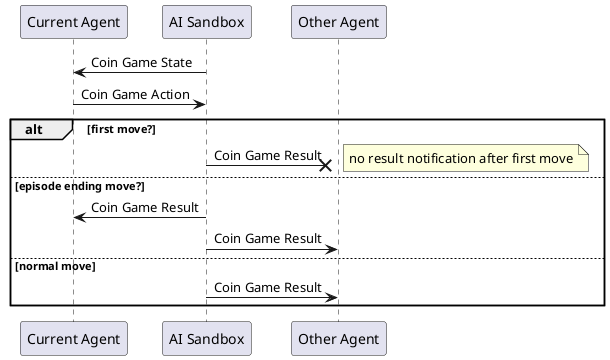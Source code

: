 @startuml
'https://plantuml.com/sequence-diagram

participant "Current Agent" as c1
participant "AI Sandbox" as server
participant "Other Agent" as c2

c1 <- server : Coin Game State
c1 -> server : Coin Game Action

alt first move?
  server ->x c2 : Coin Game Result
  note right: no result notification after first move
else episode ending move?
    server -> c1 : Coin Game Result
    server -> c2 : Coin Game Result
else normal move
    server -> c2 : Coin Game Result
end





@enduml